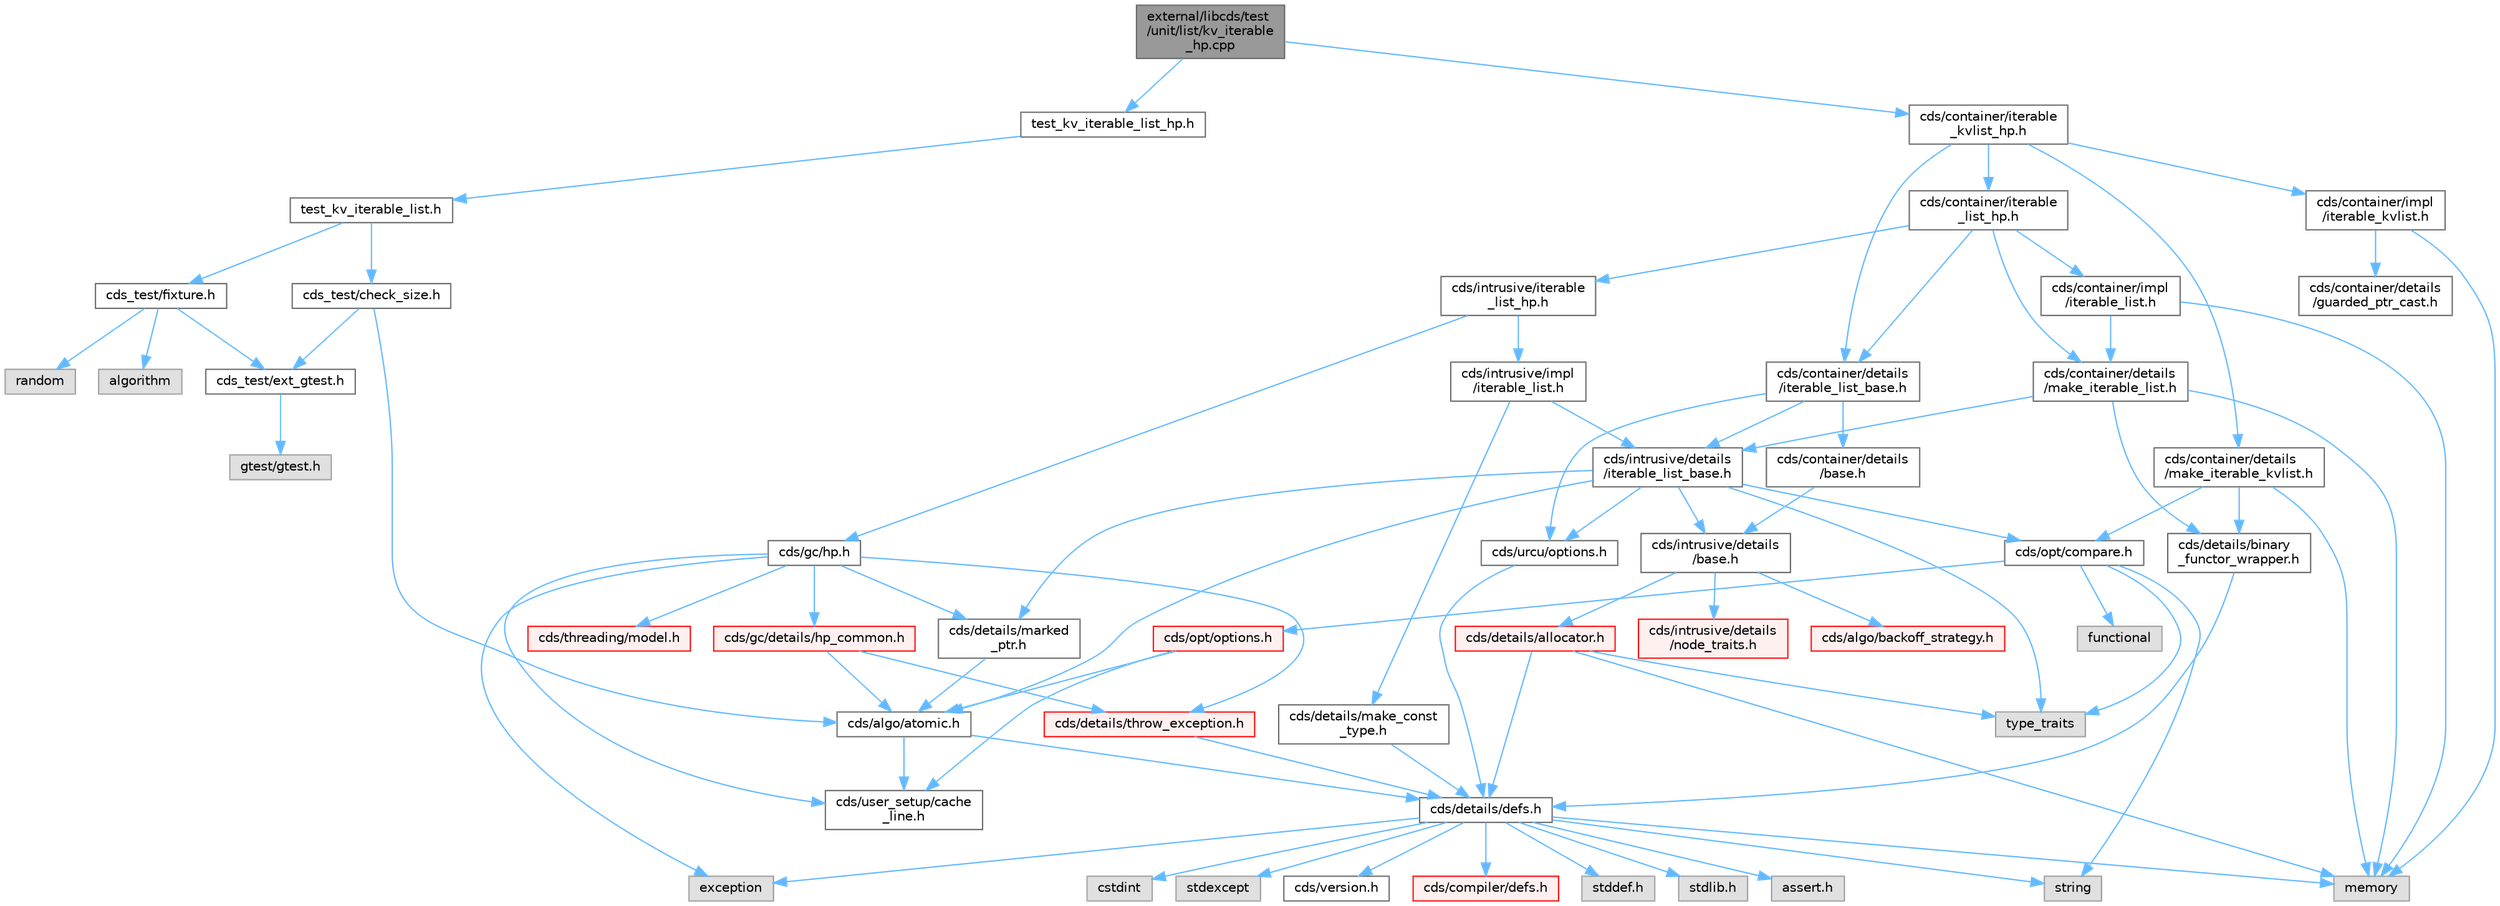 digraph "external/libcds/test/unit/list/kv_iterable_hp.cpp"
{
 // LATEX_PDF_SIZE
  bgcolor="transparent";
  edge [fontname=Helvetica,fontsize=10,labelfontname=Helvetica,labelfontsize=10];
  node [fontname=Helvetica,fontsize=10,shape=box,height=0.2,width=0.4];
  Node1 [id="Node000001",label="external/libcds/test\l/unit/list/kv_iterable\l_hp.cpp",height=0.2,width=0.4,color="gray40", fillcolor="grey60", style="filled", fontcolor="black",tooltip=" "];
  Node1 -> Node2 [id="edge81_Node000001_Node000002",color="steelblue1",style="solid",tooltip=" "];
  Node2 [id="Node000002",label="test_kv_iterable_list_hp.h",height=0.2,width=0.4,color="grey40", fillcolor="white", style="filled",URL="$test__kv__iterable__list__hp_8h.html",tooltip=" "];
  Node2 -> Node3 [id="edge82_Node000002_Node000003",color="steelblue1",style="solid",tooltip=" "];
  Node3 [id="Node000003",label="test_kv_iterable_list.h",height=0.2,width=0.4,color="grey40", fillcolor="white", style="filled",URL="$test__kv__iterable__list_8h.html",tooltip=" "];
  Node3 -> Node4 [id="edge83_Node000003_Node000004",color="steelblue1",style="solid",tooltip=" "];
  Node4 [id="Node000004",label="cds_test/check_size.h",height=0.2,width=0.4,color="grey40", fillcolor="white", style="filled",URL="$check__size_8h.html",tooltip=" "];
  Node4 -> Node5 [id="edge84_Node000004_Node000005",color="steelblue1",style="solid",tooltip=" "];
  Node5 [id="Node000005",label="cds_test/ext_gtest.h",height=0.2,width=0.4,color="grey40", fillcolor="white", style="filled",URL="$ext__gtest_8h.html",tooltip=" "];
  Node5 -> Node6 [id="edge85_Node000005_Node000006",color="steelblue1",style="solid",tooltip=" "];
  Node6 [id="Node000006",label="gtest/gtest.h",height=0.2,width=0.4,color="grey60", fillcolor="#E0E0E0", style="filled",tooltip=" "];
  Node4 -> Node7 [id="edge86_Node000004_Node000007",color="steelblue1",style="solid",tooltip=" "];
  Node7 [id="Node000007",label="cds/algo/atomic.h",height=0.2,width=0.4,color="grey40", fillcolor="white", style="filled",URL="$external_2libcds_2cds_2algo_2atomic_8h.html",tooltip=" "];
  Node7 -> Node8 [id="edge87_Node000007_Node000008",color="steelblue1",style="solid",tooltip=" "];
  Node8 [id="Node000008",label="cds/details/defs.h",height=0.2,width=0.4,color="grey40", fillcolor="white", style="filled",URL="$details_2defs_8h.html",tooltip=" "];
  Node8 -> Node9 [id="edge88_Node000008_Node000009",color="steelblue1",style="solid",tooltip=" "];
  Node9 [id="Node000009",label="stddef.h",height=0.2,width=0.4,color="grey60", fillcolor="#E0E0E0", style="filled",tooltip=" "];
  Node8 -> Node10 [id="edge89_Node000008_Node000010",color="steelblue1",style="solid",tooltip=" "];
  Node10 [id="Node000010",label="stdlib.h",height=0.2,width=0.4,color="grey60", fillcolor="#E0E0E0", style="filled",tooltip=" "];
  Node8 -> Node11 [id="edge90_Node000008_Node000011",color="steelblue1",style="solid",tooltip=" "];
  Node11 [id="Node000011",label="assert.h",height=0.2,width=0.4,color="grey60", fillcolor="#E0E0E0", style="filled",tooltip=" "];
  Node8 -> Node12 [id="edge91_Node000008_Node000012",color="steelblue1",style="solid",tooltip=" "];
  Node12 [id="Node000012",label="cstdint",height=0.2,width=0.4,color="grey60", fillcolor="#E0E0E0", style="filled",tooltip=" "];
  Node8 -> Node13 [id="edge92_Node000008_Node000013",color="steelblue1",style="solid",tooltip=" "];
  Node13 [id="Node000013",label="exception",height=0.2,width=0.4,color="grey60", fillcolor="#E0E0E0", style="filled",tooltip=" "];
  Node8 -> Node14 [id="edge93_Node000008_Node000014",color="steelblue1",style="solid",tooltip=" "];
  Node14 [id="Node000014",label="stdexcept",height=0.2,width=0.4,color="grey60", fillcolor="#E0E0E0", style="filled",tooltip=" "];
  Node8 -> Node15 [id="edge94_Node000008_Node000015",color="steelblue1",style="solid",tooltip=" "];
  Node15 [id="Node000015",label="string",height=0.2,width=0.4,color="grey60", fillcolor="#E0E0E0", style="filled",tooltip=" "];
  Node8 -> Node16 [id="edge95_Node000008_Node000016",color="steelblue1",style="solid",tooltip=" "];
  Node16 [id="Node000016",label="memory",height=0.2,width=0.4,color="grey60", fillcolor="#E0E0E0", style="filled",tooltip=" "];
  Node8 -> Node17 [id="edge96_Node000008_Node000017",color="steelblue1",style="solid",tooltip=" "];
  Node17 [id="Node000017",label="cds/version.h",height=0.2,width=0.4,color="grey40", fillcolor="white", style="filled",URL="$external_2libcds_2cds_2version_8h.html",tooltip=" "];
  Node8 -> Node18 [id="edge97_Node000008_Node000018",color="steelblue1",style="solid",tooltip=" "];
  Node18 [id="Node000018",label="cds/compiler/defs.h",height=0.2,width=0.4,color="red", fillcolor="#FFF0F0", style="filled",URL="$compiler_2defs_8h.html",tooltip=" "];
  Node7 -> Node21 [id="edge98_Node000007_Node000021",color="steelblue1",style="solid",tooltip=" "];
  Node21 [id="Node000021",label="cds/user_setup/cache\l_line.h",height=0.2,width=0.4,color="grey40", fillcolor="white", style="filled",URL="$cache__line_8h.html",tooltip="Cache-line size definition"];
  Node3 -> Node22 [id="edge99_Node000003_Node000022",color="steelblue1",style="solid",tooltip=" "];
  Node22 [id="Node000022",label="cds_test/fixture.h",height=0.2,width=0.4,color="grey40", fillcolor="white", style="filled",URL="$fixture_8h.html",tooltip=" "];
  Node22 -> Node5 [id="edge100_Node000022_Node000005",color="steelblue1",style="solid",tooltip=" "];
  Node22 -> Node23 [id="edge101_Node000022_Node000023",color="steelblue1",style="solid",tooltip=" "];
  Node23 [id="Node000023",label="algorithm",height=0.2,width=0.4,color="grey60", fillcolor="#E0E0E0", style="filled",tooltip=" "];
  Node22 -> Node24 [id="edge102_Node000022_Node000024",color="steelblue1",style="solid",tooltip=" "];
  Node24 [id="Node000024",label="random",height=0.2,width=0.4,color="grey60", fillcolor="#E0E0E0", style="filled",tooltip=" "];
  Node1 -> Node25 [id="edge103_Node000001_Node000025",color="steelblue1",style="solid",tooltip=" "];
  Node25 [id="Node000025",label="cds/container/iterable\l_kvlist_hp.h",height=0.2,width=0.4,color="grey40", fillcolor="white", style="filled",URL="$iterable__kvlist__hp_8h.html",tooltip=" "];
  Node25 -> Node26 [id="edge104_Node000025_Node000026",color="steelblue1",style="solid",tooltip=" "];
  Node26 [id="Node000026",label="cds/container/details\l/iterable_list_base.h",height=0.2,width=0.4,color="grey40", fillcolor="white", style="filled",URL="$container_2details_2iterable__list__base_8h.html",tooltip=" "];
  Node26 -> Node27 [id="edge105_Node000026_Node000027",color="steelblue1",style="solid",tooltip=" "];
  Node27 [id="Node000027",label="cds/container/details\l/base.h",height=0.2,width=0.4,color="grey40", fillcolor="white", style="filled",URL="$external_2libcds_2cds_2container_2details_2base_8h.html",tooltip=" "];
  Node27 -> Node28 [id="edge106_Node000027_Node000028",color="steelblue1",style="solid",tooltip=" "];
  Node28 [id="Node000028",label="cds/intrusive/details\l/base.h",height=0.2,width=0.4,color="grey40", fillcolor="white", style="filled",URL="$external_2libcds_2cds_2intrusive_2details_2base_8h.html",tooltip=" "];
  Node28 -> Node29 [id="edge107_Node000028_Node000029",color="steelblue1",style="solid",tooltip=" "];
  Node29 [id="Node000029",label="cds/intrusive/details\l/node_traits.h",height=0.2,width=0.4,color="red", fillcolor="#FFF0F0", style="filled",URL="$node__traits_8h.html",tooltip=" "];
  Node28 -> Node49 [id="edge108_Node000028_Node000049",color="steelblue1",style="solid",tooltip=" "];
  Node49 [id="Node000049",label="cds/details/allocator.h",height=0.2,width=0.4,color="red", fillcolor="#FFF0F0", style="filled",URL="$external_2libcds_2cds_2details_2allocator_8h.html",tooltip=" "];
  Node49 -> Node50 [id="edge109_Node000049_Node000050",color="steelblue1",style="solid",tooltip=" "];
  Node50 [id="Node000050",label="type_traits",height=0.2,width=0.4,color="grey60", fillcolor="#E0E0E0", style="filled",tooltip=" "];
  Node49 -> Node16 [id="edge110_Node000049_Node000016",color="steelblue1",style="solid",tooltip=" "];
  Node49 -> Node8 [id="edge111_Node000049_Node000008",color="steelblue1",style="solid",tooltip=" "];
  Node28 -> Node51 [id="edge112_Node000028_Node000051",color="steelblue1",style="solid",tooltip=" "];
  Node51 [id="Node000051",label="cds/algo/backoff_strategy.h",height=0.2,width=0.4,color="red", fillcolor="#FFF0F0", style="filled",URL="$backoff__strategy_8h.html",tooltip=" "];
  Node26 -> Node55 [id="edge113_Node000026_Node000055",color="steelblue1",style="solid",tooltip=" "];
  Node55 [id="Node000055",label="cds/intrusive/details\l/iterable_list_base.h",height=0.2,width=0.4,color="grey40", fillcolor="white", style="filled",URL="$intrusive_2details_2iterable__list__base_8h.html",tooltip=" "];
  Node55 -> Node50 [id="edge114_Node000055_Node000050",color="steelblue1",style="solid",tooltip=" "];
  Node55 -> Node28 [id="edge115_Node000055_Node000028",color="steelblue1",style="solid",tooltip=" "];
  Node55 -> Node56 [id="edge116_Node000055_Node000056",color="steelblue1",style="solid",tooltip=" "];
  Node56 [id="Node000056",label="cds/opt/compare.h",height=0.2,width=0.4,color="grey40", fillcolor="white", style="filled",URL="$external_2libcds_2cds_2opt_2compare_8h.html",tooltip=" "];
  Node56 -> Node50 [id="edge117_Node000056_Node000050",color="steelblue1",style="solid",tooltip=" "];
  Node56 -> Node57 [id="edge118_Node000056_Node000057",color="steelblue1",style="solid",tooltip=" "];
  Node57 [id="Node000057",label="functional",height=0.2,width=0.4,color="grey60", fillcolor="#E0E0E0", style="filled",tooltip=" "];
  Node56 -> Node15 [id="edge119_Node000056_Node000015",color="steelblue1",style="solid",tooltip=" "];
  Node56 -> Node31 [id="edge120_Node000056_Node000031",color="steelblue1",style="solid",tooltip=" "];
  Node31 [id="Node000031",label="cds/opt/options.h",height=0.2,width=0.4,color="red", fillcolor="#FFF0F0", style="filled",URL="$opt_2options_8h.html",tooltip=" "];
  Node31 -> Node21 [id="edge121_Node000031_Node000021",color="steelblue1",style="solid",tooltip=" "];
  Node31 -> Node7 [id="edge122_Node000031_Node000007",color="steelblue1",style="solid",tooltip=" "];
  Node55 -> Node7 [id="edge123_Node000055_Node000007",color="steelblue1",style="solid",tooltip=" "];
  Node55 -> Node58 [id="edge124_Node000055_Node000058",color="steelblue1",style="solid",tooltip=" "];
  Node58 [id="Node000058",label="cds/details/marked\l_ptr.h",height=0.2,width=0.4,color="grey40", fillcolor="white", style="filled",URL="$marked__ptr_8h.html",tooltip=" "];
  Node58 -> Node7 [id="edge125_Node000058_Node000007",color="steelblue1",style="solid",tooltip=" "];
  Node55 -> Node59 [id="edge126_Node000055_Node000059",color="steelblue1",style="solid",tooltip=" "];
  Node59 [id="Node000059",label="cds/urcu/options.h",height=0.2,width=0.4,color="grey40", fillcolor="white", style="filled",URL="$urcu_2options_8h.html",tooltip=" "];
  Node59 -> Node8 [id="edge127_Node000059_Node000008",color="steelblue1",style="solid",tooltip=" "];
  Node26 -> Node59 [id="edge128_Node000026_Node000059",color="steelblue1",style="solid",tooltip=" "];
  Node25 -> Node60 [id="edge129_Node000025_Node000060",color="steelblue1",style="solid",tooltip=" "];
  Node60 [id="Node000060",label="cds/container/iterable\l_list_hp.h",height=0.2,width=0.4,color="grey40", fillcolor="white", style="filled",URL="$container_2iterable__list__hp_8h.html",tooltip=" "];
  Node60 -> Node26 [id="edge130_Node000060_Node000026",color="steelblue1",style="solid",tooltip=" "];
  Node60 -> Node61 [id="edge131_Node000060_Node000061",color="steelblue1",style="solid",tooltip=" "];
  Node61 [id="Node000061",label="cds/intrusive/iterable\l_list_hp.h",height=0.2,width=0.4,color="grey40", fillcolor="white", style="filled",URL="$intrusive_2iterable__list__hp_8h.html",tooltip=" "];
  Node61 -> Node62 [id="edge132_Node000061_Node000062",color="steelblue1",style="solid",tooltip=" "];
  Node62 [id="Node000062",label="cds/gc/hp.h",height=0.2,width=0.4,color="grey40", fillcolor="white", style="filled",URL="$hp_8h.html",tooltip=" "];
  Node62 -> Node13 [id="edge133_Node000062_Node000013",color="steelblue1",style="solid",tooltip=" "];
  Node62 -> Node63 [id="edge134_Node000062_Node000063",color="steelblue1",style="solid",tooltip=" "];
  Node63 [id="Node000063",label="cds/gc/details/hp_common.h",height=0.2,width=0.4,color="red", fillcolor="#FFF0F0", style="filled",URL="$hp__common_8h.html",tooltip=" "];
  Node63 -> Node7 [id="edge135_Node000063_Node000007",color="steelblue1",style="solid",tooltip=" "];
  Node63 -> Node46 [id="edge136_Node000063_Node000046",color="steelblue1",style="solid",tooltip=" "];
  Node46 [id="Node000046",label="cds/details/throw_exception.h",height=0.2,width=0.4,color="red", fillcolor="#FFF0F0", style="filled",URL="$throw__exception_8h.html",tooltip=" "];
  Node46 -> Node8 [id="edge137_Node000046_Node000008",color="steelblue1",style="solid",tooltip=" "];
  Node62 -> Node65 [id="edge138_Node000062_Node000065",color="steelblue1",style="solid",tooltip=" "];
  Node65 [id="Node000065",label="cds/threading/model.h",height=0.2,width=0.4,color="red", fillcolor="#FFF0F0", style="filled",URL="$model_8h.html",tooltip=" "];
  Node62 -> Node46 [id="edge139_Node000062_Node000046",color="steelblue1",style="solid",tooltip=" "];
  Node62 -> Node58 [id="edge140_Node000062_Node000058",color="steelblue1",style="solid",tooltip=" "];
  Node62 -> Node21 [id="edge141_Node000062_Node000021",color="steelblue1",style="solid",tooltip=" "];
  Node61 -> Node77 [id="edge142_Node000061_Node000077",color="steelblue1",style="solid",tooltip=" "];
  Node77 [id="Node000077",label="cds/intrusive/impl\l/iterable_list.h",height=0.2,width=0.4,color="grey40", fillcolor="white", style="filled",URL="$intrusive_2impl_2iterable__list_8h.html",tooltip=" "];
  Node77 -> Node55 [id="edge143_Node000077_Node000055",color="steelblue1",style="solid",tooltip=" "];
  Node77 -> Node78 [id="edge144_Node000077_Node000078",color="steelblue1",style="solid",tooltip=" "];
  Node78 [id="Node000078",label="cds/details/make_const\l_type.h",height=0.2,width=0.4,color="grey40", fillcolor="white", style="filled",URL="$make__const__type_8h.html",tooltip=" "];
  Node78 -> Node8 [id="edge145_Node000078_Node000008",color="steelblue1",style="solid",tooltip=" "];
  Node60 -> Node79 [id="edge146_Node000060_Node000079",color="steelblue1",style="solid",tooltip=" "];
  Node79 [id="Node000079",label="cds/container/details\l/make_iterable_list.h",height=0.2,width=0.4,color="grey40", fillcolor="white", style="filled",URL="$make__iterable__list_8h.html",tooltip=" "];
  Node79 -> Node55 [id="edge147_Node000079_Node000055",color="steelblue1",style="solid",tooltip=" "];
  Node79 -> Node80 [id="edge148_Node000079_Node000080",color="steelblue1",style="solid",tooltip=" "];
  Node80 [id="Node000080",label="cds/details/binary\l_functor_wrapper.h",height=0.2,width=0.4,color="grey40", fillcolor="white", style="filled",URL="$binary__functor__wrapper_8h.html",tooltip=" "];
  Node80 -> Node8 [id="edge149_Node000080_Node000008",color="steelblue1",style="solid",tooltip=" "];
  Node79 -> Node16 [id="edge150_Node000079_Node000016",color="steelblue1",style="solid",tooltip=" "];
  Node60 -> Node81 [id="edge151_Node000060_Node000081",color="steelblue1",style="solid",tooltip=" "];
  Node81 [id="Node000081",label="cds/container/impl\l/iterable_list.h",height=0.2,width=0.4,color="grey40", fillcolor="white", style="filled",URL="$container_2impl_2iterable__list_8h.html",tooltip=" "];
  Node81 -> Node79 [id="edge152_Node000081_Node000079",color="steelblue1",style="solid",tooltip=" "];
  Node81 -> Node16 [id="edge153_Node000081_Node000016",color="steelblue1",style="solid",tooltip=" "];
  Node25 -> Node82 [id="edge154_Node000025_Node000082",color="steelblue1",style="solid",tooltip=" "];
  Node82 [id="Node000082",label="cds/container/details\l/make_iterable_kvlist.h",height=0.2,width=0.4,color="grey40", fillcolor="white", style="filled",URL="$make__iterable__kvlist_8h.html",tooltip=" "];
  Node82 -> Node80 [id="edge155_Node000082_Node000080",color="steelblue1",style="solid",tooltip=" "];
  Node82 -> Node56 [id="edge156_Node000082_Node000056",color="steelblue1",style="solid",tooltip=" "];
  Node82 -> Node16 [id="edge157_Node000082_Node000016",color="steelblue1",style="solid",tooltip=" "];
  Node25 -> Node83 [id="edge158_Node000025_Node000083",color="steelblue1",style="solid",tooltip=" "];
  Node83 [id="Node000083",label="cds/container/impl\l/iterable_kvlist.h",height=0.2,width=0.4,color="grey40", fillcolor="white", style="filled",URL="$iterable__kvlist_8h.html",tooltip=" "];
  Node83 -> Node16 [id="edge159_Node000083_Node000016",color="steelblue1",style="solid",tooltip=" "];
  Node83 -> Node84 [id="edge160_Node000083_Node000084",color="steelblue1",style="solid",tooltip=" "];
  Node84 [id="Node000084",label="cds/container/details\l/guarded_ptr_cast.h",height=0.2,width=0.4,color="grey40", fillcolor="white", style="filled",URL="$guarded__ptr__cast_8h.html",tooltip=" "];
}
